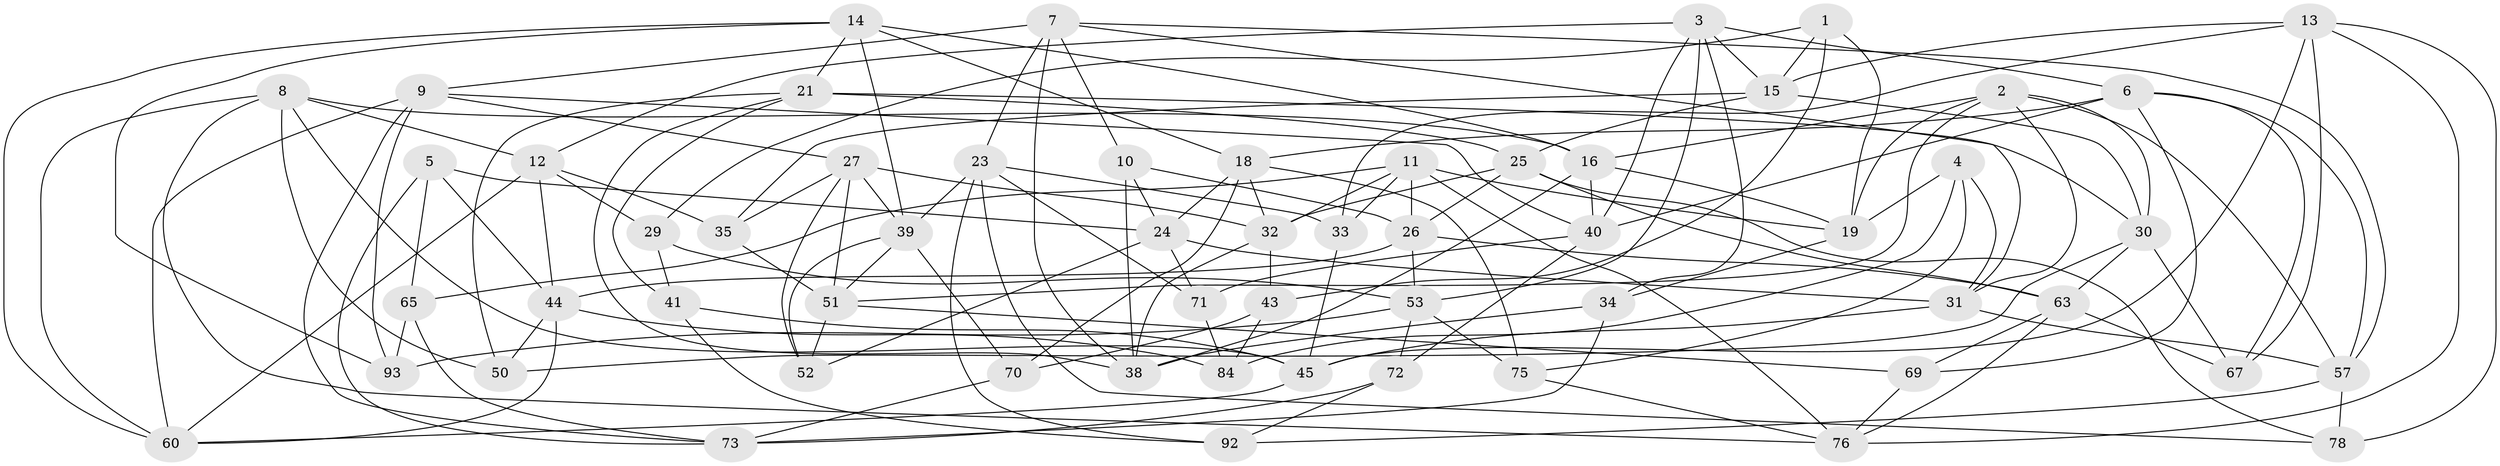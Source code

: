 // original degree distribution, {4: 1.0}
// Generated by graph-tools (version 1.1) at 2025/11/02/27/25 16:11:44]
// undirected, 58 vertices, 151 edges
graph export_dot {
graph [start="1"]
  node [color=gray90,style=filled];
  1;
  2 [super="+17"];
  3 [super="+80"];
  4;
  5;
  6 [super="+47"];
  7 [super="+42"];
  8 [super="+59"];
  9 [super="+68"];
  10;
  11 [super="+83"];
  12 [super="+37"];
  13 [super="+20"];
  14 [super="+61"];
  15 [super="+22"];
  16 [super="+49"];
  18 [super="+85"];
  19 [super="+56"];
  21 [super="+81"];
  23 [super="+55"];
  24 [super="+87"];
  25 [super="+54"];
  26 [super="+28"];
  27 [super="+79"];
  29;
  30 [super="+36"];
  31 [super="+62"];
  32 [super="+46"];
  33;
  34;
  35;
  38 [super="+66"];
  39 [super="+82"];
  40 [super="+77"];
  41;
  43;
  44 [super="+64"];
  45 [super="+48"];
  50;
  51 [super="+74"];
  52;
  53 [super="+58"];
  57 [super="+89"];
  60 [super="+91"];
  63 [super="+88"];
  65;
  67;
  69;
  70;
  71;
  72;
  73 [super="+86"];
  75;
  76 [super="+90"];
  78;
  84;
  92;
  93;
  1 -- 15;
  1 -- 19;
  1 -- 43;
  1 -- 29;
  2 -- 30;
  2 -- 19;
  2 -- 57;
  2 -- 16;
  2 -- 51;
  2 -- 31;
  3 -- 6;
  3 -- 34;
  3 -- 53;
  3 -- 15;
  3 -- 40;
  3 -- 12;
  4 -- 31;
  4 -- 75;
  4 -- 84;
  4 -- 19;
  5 -- 24;
  5 -- 44;
  5 -- 65;
  5 -- 73;
  6 -- 69;
  6 -- 67;
  6 -- 40;
  6 -- 57;
  6 -- 18;
  7 -- 38;
  7 -- 31;
  7 -- 10;
  7 -- 23;
  7 -- 9;
  7 -- 57;
  8 -- 60;
  8 -- 76;
  8 -- 16;
  8 -- 50;
  8 -- 12;
  8 -- 45;
  9 -- 93;
  9 -- 40;
  9 -- 73;
  9 -- 27;
  9 -- 60;
  10 -- 38;
  10 -- 26;
  10 -- 24;
  11 -- 33;
  11 -- 19;
  11 -- 76;
  11 -- 65;
  11 -- 26;
  11 -- 32;
  12 -- 44;
  12 -- 35;
  12 -- 29;
  12 -- 60;
  13 -- 67;
  13 -- 76;
  13 -- 33;
  13 -- 45;
  13 -- 78;
  13 -- 15;
  14 -- 16;
  14 -- 93;
  14 -- 60;
  14 -- 18;
  14 -- 21;
  14 -- 39;
  15 -- 25;
  15 -- 30;
  15 -- 35;
  16 -- 19;
  16 -- 38;
  16 -- 40;
  18 -- 75;
  18 -- 70;
  18 -- 24;
  18 -- 32;
  19 -- 34;
  21 -- 30;
  21 -- 41;
  21 -- 25;
  21 -- 50;
  21 -- 38;
  23 -- 92;
  23 -- 39;
  23 -- 33;
  23 -- 71;
  23 -- 78;
  24 -- 52;
  24 -- 31;
  24 -- 71;
  25 -- 26;
  25 -- 63;
  25 -- 78;
  25 -- 32;
  26 -- 63;
  26 -- 53;
  26 -- 44;
  27 -- 51;
  27 -- 35;
  27 -- 32;
  27 -- 52;
  27 -- 39;
  29 -- 41;
  29 -- 53;
  30 -- 50;
  30 -- 67;
  30 -- 63;
  31 -- 57;
  31 -- 45;
  32 -- 43;
  32 -- 38;
  33 -- 45;
  34 -- 73;
  34 -- 38;
  35 -- 51;
  39 -- 52;
  39 -- 70;
  39 -- 51;
  40 -- 72;
  40 -- 71;
  41 -- 92;
  41 -- 45;
  43 -- 70;
  43 -- 84;
  44 -- 60;
  44 -- 50;
  44 -- 84;
  45 -- 60;
  51 -- 69;
  51 -- 52;
  53 -- 72;
  53 -- 75;
  53 -- 93;
  57 -- 78;
  57 -- 92;
  63 -- 69;
  63 -- 76;
  63 -- 67;
  65 -- 93;
  65 -- 73;
  69 -- 76;
  70 -- 73;
  71 -- 84;
  72 -- 92;
  72 -- 73;
  75 -- 76;
}
